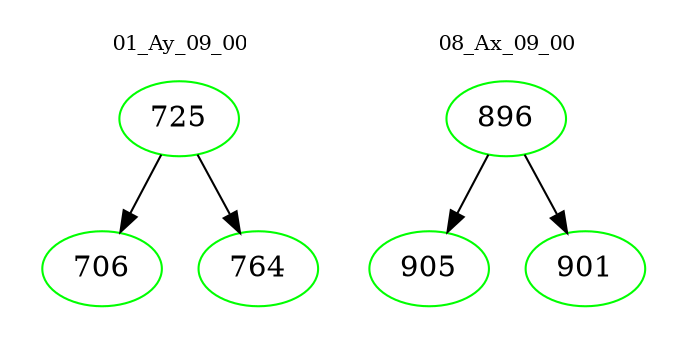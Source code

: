 digraph{
subgraph cluster_0 {
color = white
label = "01_Ay_09_00";
fontsize=10;
T0_725 [label="725", color="green"]
T0_725 -> T0_706 [color="black"]
T0_706 [label="706", color="green"]
T0_725 -> T0_764 [color="black"]
T0_764 [label="764", color="green"]
}
subgraph cluster_1 {
color = white
label = "08_Ax_09_00";
fontsize=10;
T1_896 [label="896", color="green"]
T1_896 -> T1_905 [color="black"]
T1_905 [label="905", color="green"]
T1_896 -> T1_901 [color="black"]
T1_901 [label="901", color="green"]
}
}
